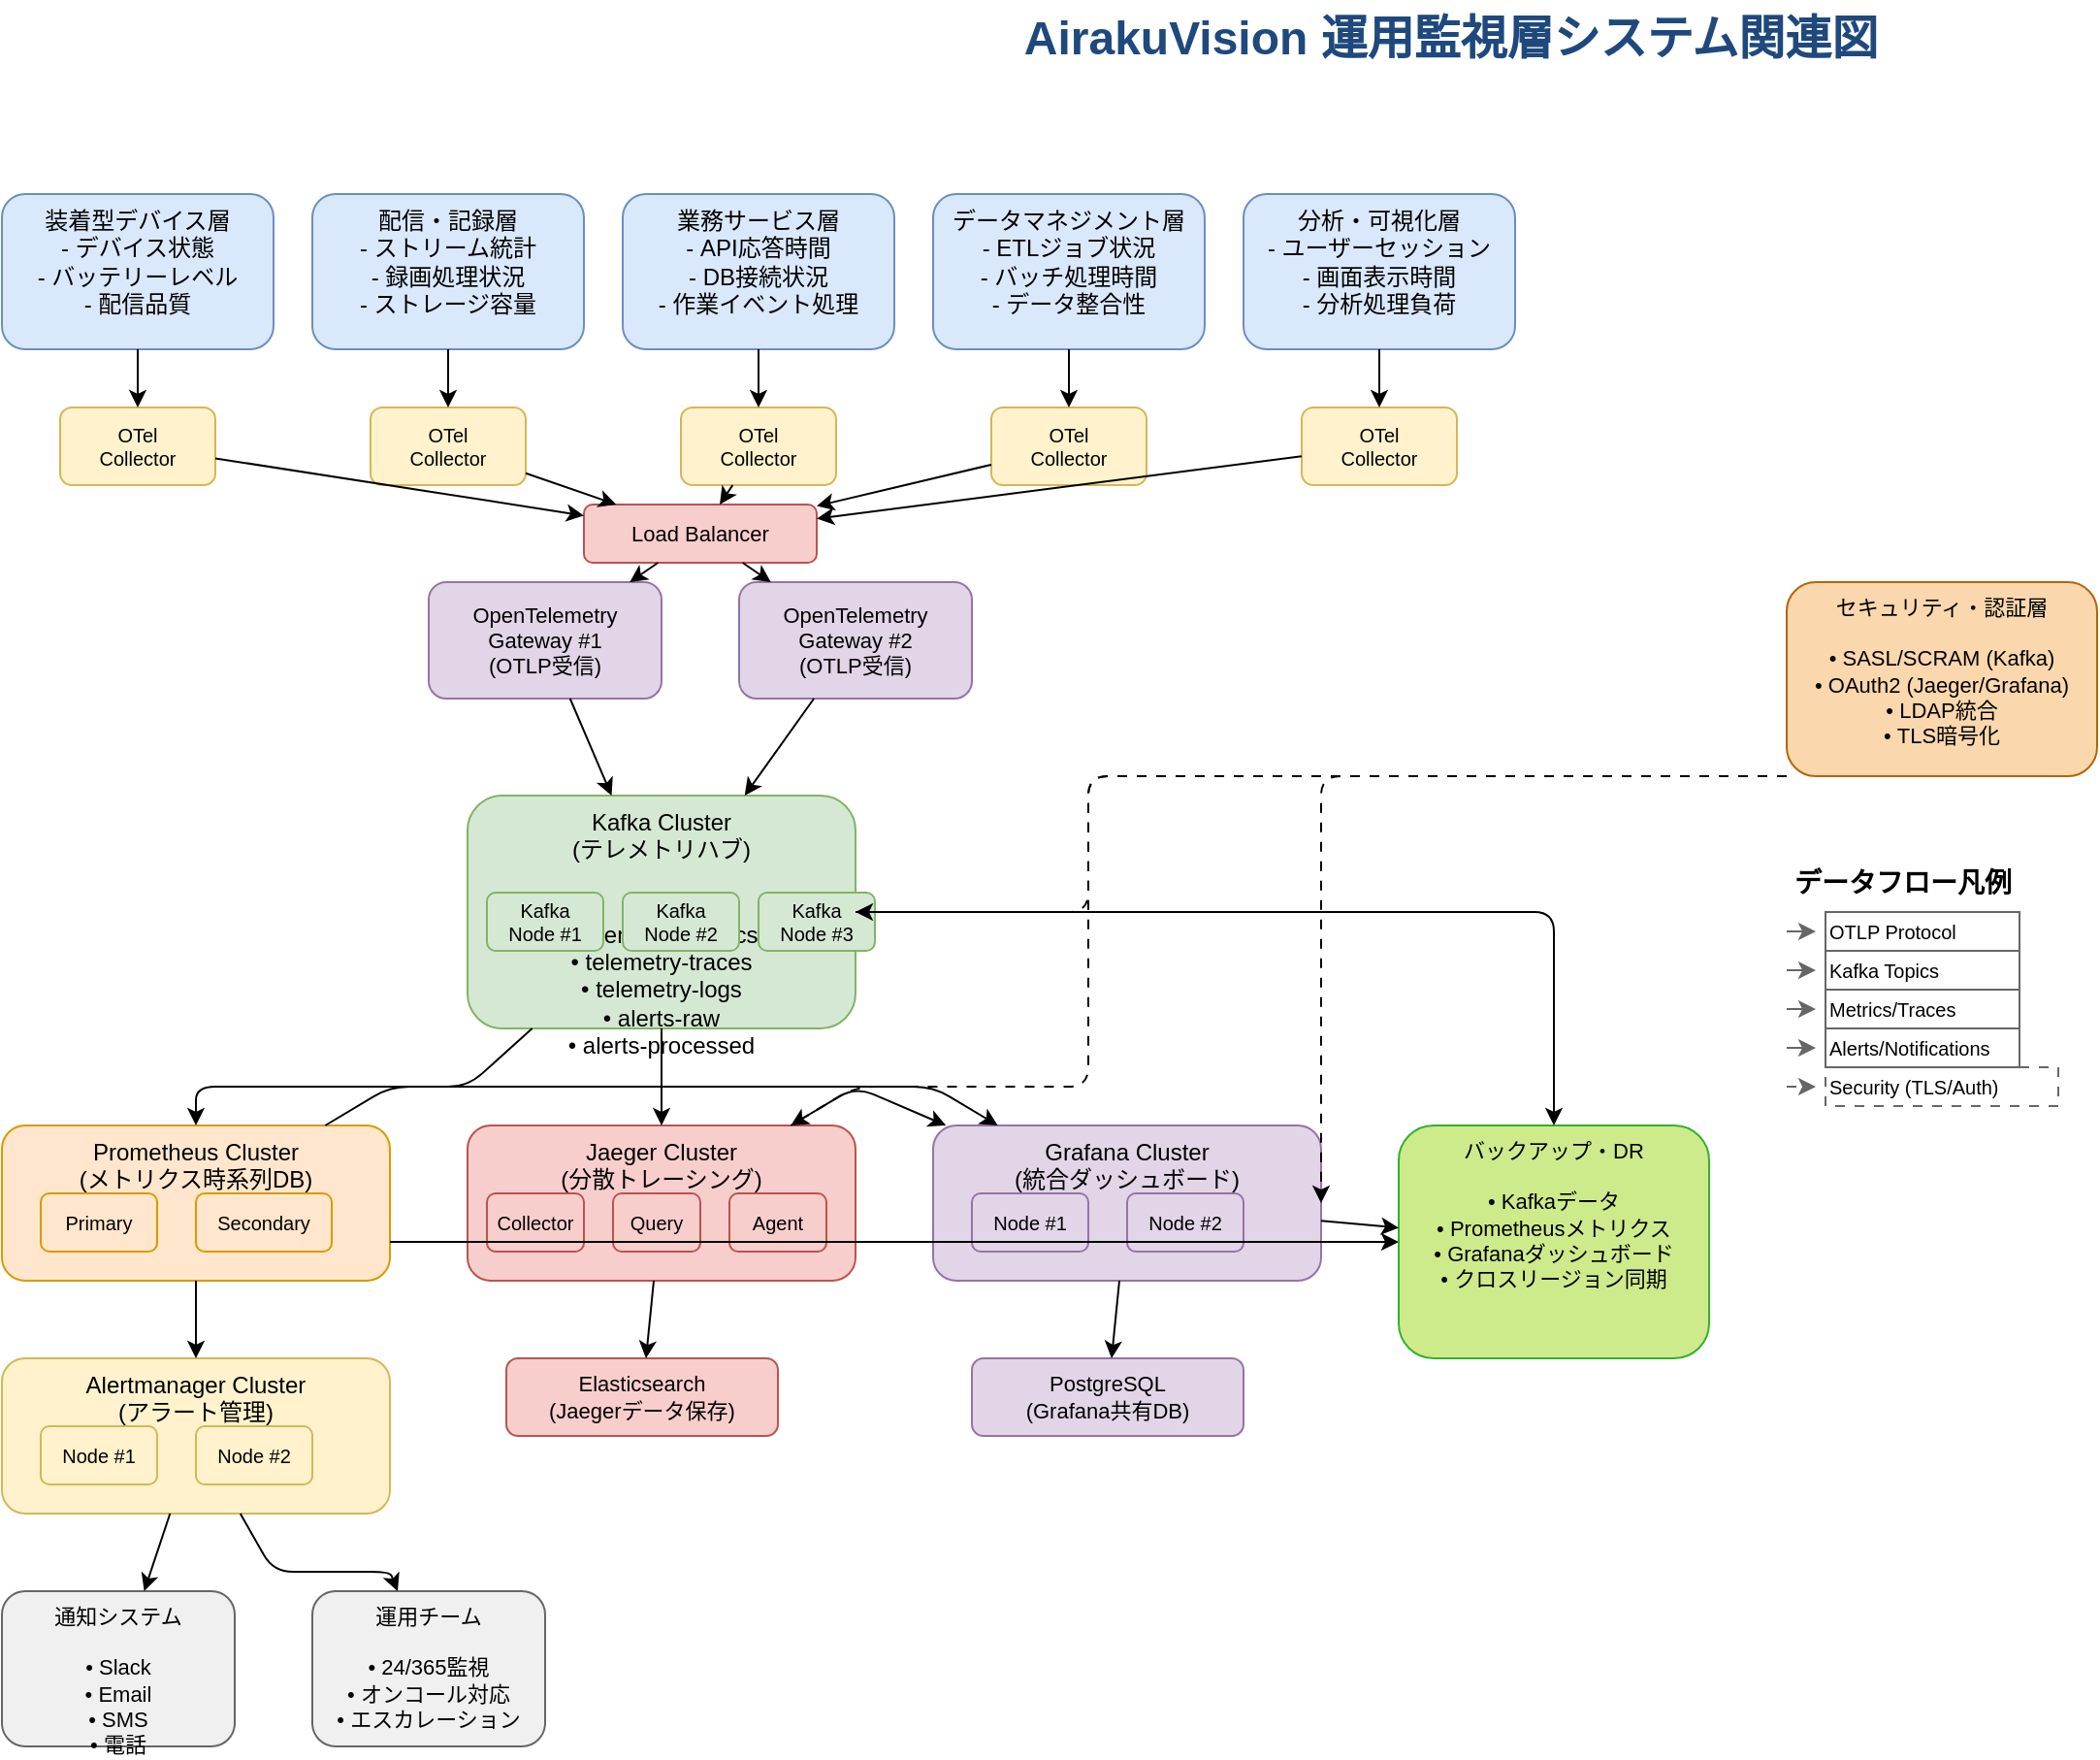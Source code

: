<mxfile version="22.0.0">
  <diagram name="運用監視層システム関連図" id="operating-monitoring-system">
    <mxGraphModel dx="1422" dy="794" grid="1" gridSize="10" guides="1" tooltips="1" connect="1" arrows="1" fold="1" page="1" pageScale="1" pageWidth="1654" pageHeight="1169" math="0" shadow="0">
      <root>
        <mxCell id="0" />
        <mxCell id="1" parent="0" />
        
        <!-- タイトル -->
        <mxCell id="title" value="AirakuVision 運用監視層システム関連図" style="text;html=1;strokeColor=none;fillColor=none;align=center;verticalAlign=middle;whiteSpace=wrap;rounded=0;fontSize=24;fontStyle=1;fontColor=#1f497d;" vertex="1" parent="1">
          <mxGeometry x="600" y="20" width="454" height="40" as="geometry" />
        </mxCell>

        <!-- 各システム層（データ送信元）-->
        <mxCell id="device_layer" value="装着型デバイス層&#xa;- デバイス状態&#xa;- バッテリーレベル&#xa;- 配信品質" style="rounded=1;whiteSpace=wrap;html=1;fontSize=12;fillColor=#dae8fc;strokeColor=#6c8ebf;align=center;verticalAlign=top;" vertex="1" parent="1">
          <mxGeometry x="80" y="120" width="140" height="80" as="geometry" />
        </mxCell>

        <mxCell id="streaming_layer" value="配信・記録層&#xa;- ストリーム統計&#xa;- 録画処理状況&#xa;- ストレージ容量" style="rounded=1;whiteSpace=wrap;html=1;fontSize=12;fillColor=#dae8fc;strokeColor=#6c8ebf;align=center;verticalAlign=top;" vertex="1" parent="1">
          <mxGeometry x="240" y="120" width="140" height="80" as="geometry" />
        </mxCell>

        <mxCell id="business_layer" value="業務サービス層&#xa;- API応答時間&#xa;- DB接続状況&#xa;- 作業イベント処理" style="rounded=1;whiteSpace=wrap;html=1;fontSize=12;fillColor=#dae8fc;strokeColor=#6c8ebf;align=center;verticalAlign=top;" vertex="1" parent="1">
          <mxGeometry x="400" y="120" width="140" height="80" as="geometry" />
        </mxCell>

        <mxCell id="data_layer" value="データマネジメント層&#xa;- ETLジョブ状況&#xa;- バッチ処理時間&#xa;- データ整合性" style="rounded=1;whiteSpace=wrap;html=1;fontSize=12;fillColor=#dae8fc;strokeColor=#6c8ebf;align=center;verticalAlign=top;" vertex="1" parent="1">
          <mxGeometry x="560" y="120" width="140" height="80" as="geometry" />
        </mxCell>

        <mxCell id="analytics_layer" value="分析・可視化層&#xa;- ユーザーセッション&#xa;- 画面表示時間&#xa;- 分析処理負荷" style="rounded=1;whiteSpace=wrap;html=1;fontSize=12;fillColor=#dae8fc;strokeColor=#6c8ebf;align=center;verticalAlign=top;" vertex="1" parent="1">
          <mxGeometry x="720" y="120" width="140" height="80" as="geometry" />
        </mxCell>

        <!-- OpenTelemetry Collector群 -->
        <mxCell id="otel_collector1" value="OTel&#xa;Collector" style="rounded=1;whiteSpace=wrap;html=1;fontSize=10;fillColor=#fff2cc;strokeColor=#d6b656;" vertex="1" parent="1">
          <mxGeometry x="110" y="230" width="80" height="40" as="geometry" />
        </mxCell>

        <mxCell id="otel_collector2" value="OTel&#xa;Collector" style="rounded=1;whiteSpace=wrap;html=1;fontSize=10;fillColor=#fff2cc;strokeColor=#d6b656;" vertex="1" parent="1">
          <mxGeometry x="270" y="230" width="80" height="40" as="geometry" />
        </mxCell>

        <mxCell id="otel_collector3" value="OTel&#xa;Collector" style="rounded=1;whiteSpace=wrap;html=1;fontSize=10;fillColor=#fff2cc;strokeColor=#d6b656;" vertex="1" parent="1">
          <mxGeometry x="430" y="230" width="80" height="40" as="geometry" />
        </mxCell>

        <mxCell id="otel_collector4" value="OTel&#xa;Collector" style="rounded=1;whiteSpace=wrap;html=1;fontSize=10;fillColor=#fff2cc;strokeColor=#d6b656;" vertex="1" parent="1">
          <mxGeometry x="590" y="230" width="80" height="40" as="geometry" />
        </mxCell>

        <mxCell id="otel_collector5" value="OTel&#xa;Collector" style="rounded=1;whiteSpace=wrap;html=1;fontSize=10;fillColor=#fff2cc;strokeColor=#d6b656;" vertex="1" parent="1">
          <mxGeometry x="750" y="230" width="80" height="40" as="geometry" />
        </mxCell>

        <!-- OpenTelemetry Gateway（冗長構成）-->
        <mxCell id="otel_gateway1" value="OpenTelemetry&#xa;Gateway #1&#xa;(OTLP受信)" style="rounded=1;whiteSpace=wrap;html=1;fontSize=11;fillColor=#e1d5e7;strokeColor=#9673a6;" vertex="1" parent="1">
          <mxGeometry x="300" y="320" width="120" height="60" as="geometry" />
        </mxCell>

        <mxCell id="otel_gateway2" value="OpenTelemetry&#xa;Gateway #2&#xa;(OTLP受信)" style="rounded=1;whiteSpace=wrap;html=1;fontSize=11;fillColor=#e1d5e7;strokeColor=#9673a6;" vertex="1" parent="1">
          <mxGeometry x="460" y="320" width="120" height="60" as="geometry" />
        </mxCell>

        <mxCell id="load_balancer" value="Load Balancer" style="rounded=1;whiteSpace=wrap;html=1;fontSize=11;fillColor=#f8cecc;strokeColor=#b85450;" vertex="1" parent="1">
          <mxGeometry x="380" y="280" width="120" height="30" as="geometry" />
        </mxCell>

        <!-- Kafkaクラスター -->
        <mxCell id="kafka_cluster" value="Kafka Cluster&#xa;(テレメトリハブ)&#xa;&#xa;Topics:&#xa;• telemetry-metrics&#xa;• telemetry-traces&#xa;• telemetry-logs&#xa;• alerts-raw&#xa;• alerts-processed" style="rounded=1;whiteSpace=wrap;html=1;fontSize=12;fillColor=#d5e8d4;strokeColor=#82b366;align=center;verticalAlign=top;" vertex="1" parent="1">
          <mxGeometry x="320" y="430" width="200" height="120" as="geometry" />
        </mxCell>

        <mxCell id="kafka_node1" value="Kafka&#xa;Node #1" style="rounded=1;whiteSpace=wrap;html=1;fontSize=10;fillColor=#d5e8d4;strokeColor=#82b366;" vertex="1" parent="1">
          <mxGeometry x="330" y="480" width="60" height="30" as="geometry" />
        </mxCell>

        <mxCell id="kafka_node2" value="Kafka&#xa;Node #2" style="rounded=1;whiteSpace=wrap;html=1;fontSize=10;fillColor=#d5e8d4;strokeColor=#82b366;" vertex="1" parent="1">
          <mxGeometry x="400" y="480" width="60" height="30" as="geometry" />
        </mxCell>

        <mxCell id="kafka_node3" value="Kafka&#xa;Node #3" style="rounded=1;whiteSpace=wrap;html=1;fontSize=10;fillColor=#d5e8d4;strokeColor=#82b366;" vertex="1" parent="1">
          <mxGeometry x="470" y="480" width="60" height="30" as="geometry" />
        </mxCell>

        <!-- 監視・分析システム群 -->
        <!-- Prometheus -->
        <mxCell id="prometheus_cluster" value="Prometheus Cluster&#xa;(メトリクス時系列DB)" style="rounded=1;whiteSpace=wrap;html=1;fontSize=12;fillColor=#ffe6cc;strokeColor=#d79b00;align=center;verticalAlign=top;" vertex="1" parent="1">
          <mxGeometry x="80" y="600" width="200" height="80" as="geometry" />
        </mxCell>

        <mxCell id="prometheus_primary" value="Primary" style="rounded=1;whiteSpace=wrap;html=1;fontSize=10;fillColor=#ffe6cc;strokeColor=#d79b00;" vertex="1" parent="1">
          <mxGeometry x="100" y="635" width="60" height="30" as="geometry" />
        </mxCell>

        <mxCell id="prometheus_secondary" value="Secondary" style="rounded=1;whiteSpace=wrap;html=1;fontSize=10;fillColor=#ffe6cc;strokeColor=#d79b00;" vertex="1" parent="1">
          <mxGeometry x="180" y="635" width="70" height="30" as="geometry" />
        </mxCell>

        <!-- Jaeger -->
        <mxCell id="jaeger_cluster" value="Jaeger Cluster&#xa;(分散トレーシング)" style="rounded=1;whiteSpace=wrap;html=1;fontSize=12;fillColor=#f8cecc;strokeColor=#b85450;align=center;verticalAlign=top;" vertex="1" parent="1">
          <mxGeometry x="320" y="600" width="200" height="80" as="geometry" />
        </mxCell>

        <mxCell id="jaeger_collector" value="Collector" style="rounded=1;whiteSpace=wrap;html=1;fontSize=10;fillColor=#f8cecc;strokeColor=#b85450;" vertex="1" parent="1">
          <mxGeometry x="330" y="635" width="50" height="30" as="geometry" />
        </mxCell>

        <mxCell id="jaeger_query" value="Query" style="rounded=1;whiteSpace=wrap;html=1;fontSize=10;fillColor=#f8cecc;strokeColor=#b85450;" vertex="1" parent="1">
          <mxGeometry x="395" y="635" width="45" height="30" as="geometry" />
        </mxCell>

        <mxCell id="jaeger_agent" value="Agent" style="rounded=1;whiteSpace=wrap;html=1;fontSize=10;fillColor=#f8cecc;strokeColor=#b85450;" vertex="1" parent="1">
          <mxGeometry x="455" y="635" width="50" height="30" as="geometry" />
        </mxCell>

        <!-- Grafana -->
        <mxCell id="grafana_cluster" value="Grafana Cluster&#xa;(統合ダッシュボード)" style="rounded=1;whiteSpace=wrap;html=1;fontSize=12;fillColor=#e1d5e7;strokeColor=#9673a6;align=center;verticalAlign=top;" vertex="1" parent="1">
          <mxGeometry x="560" y="600" width="200" height="80" as="geometry" />
        </mxCell>

        <mxCell id="grafana_node1" value="Node #1" style="rounded=1;whiteSpace=wrap;html=1;fontSize=10;fillColor=#e1d5e7;strokeColor=#9673a6;" vertex="1" parent="1">
          <mxGeometry x="580" y="635" width="60" height="30" as="geometry" />
        </mxCell>

        <mxCell id="grafana_node2" value="Node #2" style="rounded=1;whiteSpace=wrap;html=1;fontSize=10;fillColor=#e1d5e7;strokeColor=#9673a6;" vertex="1" parent="1">
          <mxGeometry x="660" y="635" width="60" height="30" as="geometry" />
        </mxCell>

        <!-- Alertmanager -->
        <mxCell id="alertmanager" value="Alertmanager Cluster&#xa;(アラート管理)" style="rounded=1;whiteSpace=wrap;html=1;fontSize=12;fillColor=#fff2cc;strokeColor=#d6b656;align=center;verticalAlign=top;" vertex="1" parent="1">
          <mxGeometry x="80" y="720" width="200" height="80" as="geometry" />
        </mxCell>

        <mxCell id="alertmanager_node1" value="Node #1" style="rounded=1;whiteSpace=wrap;html=1;fontSize=10;fillColor=#fff2cc;strokeColor=#d6b656;" vertex="1" parent="1">
          <mxGeometry x="100" y="755" width="60" height="30" as="geometry" />
        </mxCell>

        <mxCell id="alertmanager_node2" value="Node #2" style="rounded=1;whiteSpace=wrap;html=1;fontSize=10;fillColor=#fff2cc;strokeColor=#d6b656;" vertex="1" parent="1">
          <mxGeometry x="180" y="755" width="60" height="30" as="geometry" />
        </mxCell>

        <!-- 外部システム・通知先 -->
        <mxCell id="notification_systems" value="通知システム&#xa;&#xa;• Slack&#xa;• Email&#xa;• SMS&#xa;• 電話" style="rounded=1;whiteSpace=wrap;html=1;fontSize=11;fillColor=#f0f0f0;strokeColor=#666666;align=center;verticalAlign=top;" vertex="1" parent="1">
          <mxGeometry x="80" y="840" width="120" height="80" as="geometry" />
        </mxCell>

        <mxCell id="operations_team" value="運用チーム&#xa;&#xa;• 24/365監視&#xa;• オンコール対応&#xa;• エスカレーション" style="rounded=1;whiteSpace=wrap;html=1;fontSize=11;fillColor=#f0f0f0;strokeColor=#666666;align=center;verticalAlign=top;" vertex="1" parent="1">
          <mxGeometry x="240" y="840" width="120" height="80" as="geometry" />
        </mxCell>

        <!-- データストレージ -->
        <mxCell id="elasticsearch" value="Elasticsearch&#xa;(Jaegerデータ保存)" style="rounded=1;whiteSpace=wrap;html=1;fontSize=11;fillColor=#f8cecc;strokeColor=#b85450;" vertex="1" parent="1">
          <mxGeometry x="340" y="720" width="140" height="40" as="geometry" />
        </mxCell>

        <mxCell id="postgresql" value="PostgreSQL&#xa;(Grafana共有DB)" style="rounded=1;whiteSpace=wrap;html=1;fontSize=11;fillColor=#e1d5e7;strokeColor=#9673a6;" vertex="1" parent="1">
          <mxGeometry x="580" y="720" width="140" height="40" as="geometry" />
        </mxCell>

        <!-- バックアップ・DR -->
        <mxCell id="backup_systems" value="バックアップ・DR&#xa;&#xa;• Kafkaデータ&#xa;• Prometheusメトリクス&#xa;• Grafanaダッシュボード&#xa;• クロスリージョン同期" style="rounded=1;whiteSpace=wrap;html=1;fontSize=11;fillColor=#cdeb8b;strokeColor=#36af2d;align=center;verticalAlign=top;" vertex="1" parent="1">
          <mxGeometry x="800" y="600" width="160" height="120" as="geometry" />
        </mxCell>

        <!-- セキュリティ・認証 -->
        <mxCell id="security_layer" value="セキュリティ・認証層&#xa;&#xa;• SASL/SCRAM (Kafka)&#xa;• OAuth2 (Jaeger/Grafana)&#xa;• LDAP統合&#xa;• TLS暗号化" style="rounded=1;whiteSpace=wrap;html=1;fontSize=11;fillColor=#fad7ac;strokeColor=#b46504;align=center;verticalAlign=top;" vertex="1" parent="1">
          <mxGeometry x="1000" y="320" width="160" height="100" as="geometry" />
        </mxCell>

        <!-- 接続線（OTLP Protocol） -->
        <mxCell id="edge1" edge="1" parent="1" source="device_layer" target="otel_collector1">
          <mxGeometry relative="1" as="geometry">
            <Array as="points">
              <mxPoint x="150" y="210" />
            </Array>
          </mxGeometry>
        </mxCell>

        <mxCell id="edge2" edge="1" parent="1" source="streaming_layer" target="otel_collector2">
          <mxGeometry relative="1" as="geometry">
            <Array as="points">
              <mxPoint x="310" y="210" />
            </Array>
          </mxGeometry>
        </mxCell>

        <mxCell id="edge3" edge="1" parent="1" source="business_layer" target="otel_collector3">
          <mxGeometry relative="1" as="geometry">
            <Array as="points">
              <mxPoint x="470" y="210" />
            </Array>
          </mxGeometry>
        </mxCell>

        <mxCell id="edge4" edge="1" parent="1" source="data_layer" target="otel_collector4">
          <mxGeometry relative="1" as="geometry">
            <Array as="points">
              <mxPoint x="630" y="210" />
            </Array>
          </mxGeometry>
        </mxCell>

        <mxCell id="edge5" edge="1" parent="1" source="analytics_layer" target="otel_collector5">
          <mxGeometry relative="1" as="geometry">
            <Array as="points">
              <mxPoint x="790" y="210" />
            </Array>
          </mxGeometry>
        </mxCell>

        <!-- Collector -> Load Balancer -->
        <mxCell id="edge6" edge="1" parent="1" source="otel_collector1" target="load_balancer">
          <mxGeometry relative="1" as="geometry" />
        </mxCell>

        <mxCell id="edge7" edge="1" parent="1" source="otel_collector2" target="load_balancer">
          <mxGeometry relative="1" as="geometry" />
        </mxCell>

        <mxCell id="edge8" edge="1" parent="1" source="otel_collector3" target="load_balancer">
          <mxGeometry relative="1" as="geometry" />
        </mxCell>

        <mxCell id="edge9" edge="1" parent="1" source="otel_collector4" target="load_balancer">
          <mxGeometry relative="1" as="geometry" />
        </mxCell>

        <mxCell id="edge10" edge="1" parent="1" source="otel_collector5" target="load_balancer">
          <mxGeometry relative="1" as="geometry" />
        </mxCell>

        <!-- Load Balancer -> Gateways -->
        <mxCell id="edge11" edge="1" parent="1" source="load_balancer" target="otel_gateway1">
          <mxGeometry relative="1" as="geometry" />
        </mxCell>

        <mxCell id="edge12" edge="1" parent="1" source="load_balancer" target="otel_gateway2">
          <mxGeometry relative="1" as="geometry" />
        </mxCell>

        <!-- Gateways -> Kafka -->
        <mxCell id="edge13" edge="1" parent="1" source="otel_gateway1" target="kafka_cluster">
          <mxGeometry relative="1" as="geometry" />
        </mxCell>

        <mxCell id="edge14" edge="1" parent="1" source="otel_gateway2" target="kafka_cluster">
          <mxGeometry relative="1" as="geometry" />
        </mxCell>

        <!-- Kafka -> 監視システム群 -->
        <mxCell id="edge15" edge="1" parent="1" source="kafka_cluster" target="prometheus_cluster">
          <mxGeometry relative="1" as="geometry">
            <Array as="points">
              <mxPoint x="320" y="580" />
              <mxPoint x="180" y="580" />
            </Array>
          </mxGeometry>
        </mxCell>

        <mxCell id="edge16" edge="1" parent="1" source="kafka_cluster" target="jaeger_cluster">
          <mxGeometry relative="1" as="geometry" />
        </mxCell>

        <!-- Prometheus -> Alertmanager -->
        <mxCell id="edge17" edge="1" parent="1" source="prometheus_cluster" target="alertmanager">
          <mxGeometry relative="1" as="geometry" />
        </mxCell>

        <!-- Alertmanager -> 通知システム -->
        <mxCell id="edge18" edge="1" parent="1" source="alertmanager" target="notification_systems">
          <mxGeometry relative="1" as="geometry" />
        </mxCell>

        <mxCell id="edge19" edge="1" parent="1" source="alertmanager" target="operations_team">
          <mxGeometry relative="1" as="geometry">
            <Array as="points">
              <mxPoint x="220" y="830" />
              <mxPoint x="280" y="830" />
            </Array>
          </mxGeometry>
        </mxCell>

        <!-- データストレージ接続 -->
        <mxCell id="edge20" edge="1" parent="1" source="jaeger_cluster" target="elasticsearch">
          <mxGeometry relative="1" as="geometry" />
        </mxCell>

        <mxCell id="edge21" edge="1" parent="1" source="grafana_cluster" target="postgresql">
          <mxGeometry relative="1" as="geometry" />
        </mxCell>

        <!-- Grafana -> データソース -->
        <mxCell id="edge22" edge="1" parent="1" source="prometheus_cluster" target="grafana_cluster">
          <mxGeometry relative="1" as="geometry">
            <Array as="points">
              <mxPoint x="280" y="580" />
              <mxPoint x="560" y="580" />
            </Array>
          </mxGeometry>
        </mxCell>

        <mxCell id="edge23" edge="1" parent="1" source="jaeger_cluster" target="grafana_cluster">
          <mxGeometry relative="1" as="geometry">
            <Array as="points">
              <mxPoint x="520" y="580" />
            </Array>
          </mxGeometry>
        </mxCell>

        <!-- バックアップ接続 -->
        <mxCell id="edge24" edge="1" parent="1" source="kafka_cluster" target="backup_systems">
          <mxGeometry relative="1" as="geometry">
            <Array as="points">
              <mxPoint x="620" y="490" />
              <mxPoint x="880" y="490" />
            </Array>
          </mxGeometry>
        </mxCell>

        <mxCell id="edge25" edge="1" parent="1" source="prometheus_cluster" target="backup_systems">
          <mxGeometry relative="1" as="geometry">
            <Array as="points">
              <mxPoint x="280" y="660" />
              <mxPoint x="800" y="660" />
            </Array>
          </mxGeometry>
        </mxCell>

        <mxCell id="edge26" edge="1" parent="1" source="grafana_cluster" target="backup_systems">
          <mxGeometry relative="1" as="geometry" />
        </mxCell>

        <!-- セキュリティ接続（点線で表現） -->
        <mxCell id="edge27" edge="1" parent="1" source="security_layer" target="kafka_cluster" style="dashed=1;dashPattern=5 5;">
          <mxGeometry relative="1" as="geometry">
            <Array as="points">
              <mxPoint x="1000" y="420" />
              <mxPoint x="640" y="420" />
              <mxPoint x="640" y="490" />
              <mxPoint x="520" y="490" />
            </Array>
          </mxGeometry>
        </mxCell>

        <mxCell id="edge28" edge="1" parent="1" source="security_layer" target="grafana_cluster" style="dashed=1;dashPattern=5 5;">
          <mxGeometry relative="1" as="geometry">
            <Array as="points">
              <mxPoint x="1000" y="420" />
              <mxPoint x="760" y="420" />
              <mxPoint x="760" y="640" />
            </Array>
          </mxGeometry>
        </mxCell>

        <mxCell id="edge29" edge="1" parent="1" source="security_layer" target="jaeger_cluster" style="dashed=1;dashPattern=5 5;">
          <mxGeometry relative="1" as="geometry">
            <Array as="points">
              <mxPoint x="1000" y="420" />
              <mxPoint x="640" y="420" />
              <mxPoint x="640" y="580" />
              <mxPoint x="520" y="580" />
            </Array>
          </mxGeometry>
        </mxCell>

        <!-- データフロー凡例 -->
        <mxCell id="legend_title" value="データフロー凡例" style="text;html=1;strokeColor=none;fillColor=none;align=center;verticalAlign=middle;whiteSpace=wrap;rounded=0;fontSize=14;fontStyle=1;" vertex="1" parent="1">
          <mxGeometry x="1000" y="460" width="120" height="30" as="geometry" />
        </mxCell>

        <mxCell id="legend_otlp" value="OTLP Protocol" style="text;html=1;strokeColor=#666666;fillColor=none;align=left;verticalAlign=middle;whiteSpace=wrap;rounded=0;fontSize=10;" vertex="1" parent="1">
          <mxGeometry x="1020" y="490" width="100" height="20" as="geometry" />
        </mxCell>

        <mxCell id="legend_kafka" value="Kafka Topics" style="text;html=1;strokeColor=#666666;fillColor=none;align=left;verticalAlign=middle;whiteSpace=wrap;rounded=0;fontSize=10;" vertex="1" parent="1">
          <mxGeometry x="1020" y="510" width="100" height="20" as="geometry" />
        </mxCell>

        <mxCell id="legend_metrics" value="Metrics/Traces" style="text;html=1;strokeColor=#666666;fillColor=none;align=left;verticalAlign=middle;whiteSpace=wrap;rounded=0;fontSize=10;" vertex="1" parent="1">
          <mxGeometry x="1020" y="530" width="100" height="20" as="geometry" />
        </mxCell>

        <mxCell id="legend_alerts" value="Alerts/Notifications" style="text;html=1;strokeColor=#666666;fillColor=none;align=left;verticalAlign=middle;whiteSpace=wrap;rounded=0;fontSize=10;" vertex="1" parent="1">
          <mxGeometry x="1020" y="550" width="100" height="20" as="geometry" />
        </mxCell>

        <mxCell id="legend_security" value="Security (TLS/Auth)" style="text;html=1;strokeColor=#666666;fillColor=none;align=left;verticalAlign=middle;whiteSpace=wrap;rounded=0;fontSize=10;dashed=1;dashPattern=5 5;" vertex="1" parent="1">
          <mxGeometry x="1020" y="570" width="120" height="20" as="geometry" />
        </mxCell>

        <!-- 実線凡例 -->
        <mxCell id="legend_line1" value="" style="endArrow=classic;html=1;rounded=0;strokeColor=#666666;" edge="1" parent="1">
          <mxGeometry width="50" height="50" relative="1" as="geometry">
            <mxPoint x="1000" y="500" as="sourcePoint" />
            <mxPoint x="1015" y="500" as="targetPoint" />
          </mxGeometry>
        </mxCell>

        <mxCell id="legend_line2" value="" style="endArrow=classic;html=1;rounded=0;strokeColor=#666666;" edge="1" parent="1">
          <mxGeometry width="50" height="50" relative="1" as="geometry">
            <mxPoint x="1000" y="520" as="sourcePoint" />
            <mxPoint x="1015" y="520" as="targetPoint" />
          </mxGeometry>
        </mxCell>

        <mxCell id="legend_line3" value="" style="endArrow=classic;html=1;rounded=0;strokeColor=#666666;" edge="1" parent="1">
          <mxGeometry width="50" height="50" relative="1" as="geometry">
            <mxPoint x="1000" y="540" as="sourcePoint" />
            <mxPoint x="1015" y="540" as="targetPoint" />
          </mxGeometry>
        </mxCell>

        <mxCell id="legend_line4" value="" style="endArrow=classic;html=1;rounded=0;strokeColor=#666666;" edge="1" parent="1">
          <mxGeometry width="50" height="50" relative="1" as="geometry">
            <mxPoint x="1000" y="560" as="sourcePoint" />
            <mxPoint x="1015" y="560" as="targetPoint" />
          </mxGeometry>
        </mxCell>

        <!-- 点線凡例 -->
        <mxCell id="legend_line5" value="" style="endArrow=classic;html=1;rounded=0;strokeColor=#666666;dashed=1;dashPattern=5 5;" edge="1" parent="1">
          <mxGeometry width="50" height="50" relative="1" as="geometry">
            <mxPoint x="1000" y="580" as="sourcePoint" />
            <mxPoint x="1015" y="580" as="targetPoint" />
          </mxGeometry>
        </mxCell>

      </root>
    </mxGraphModel>
  </diagram>
</mxfile>
